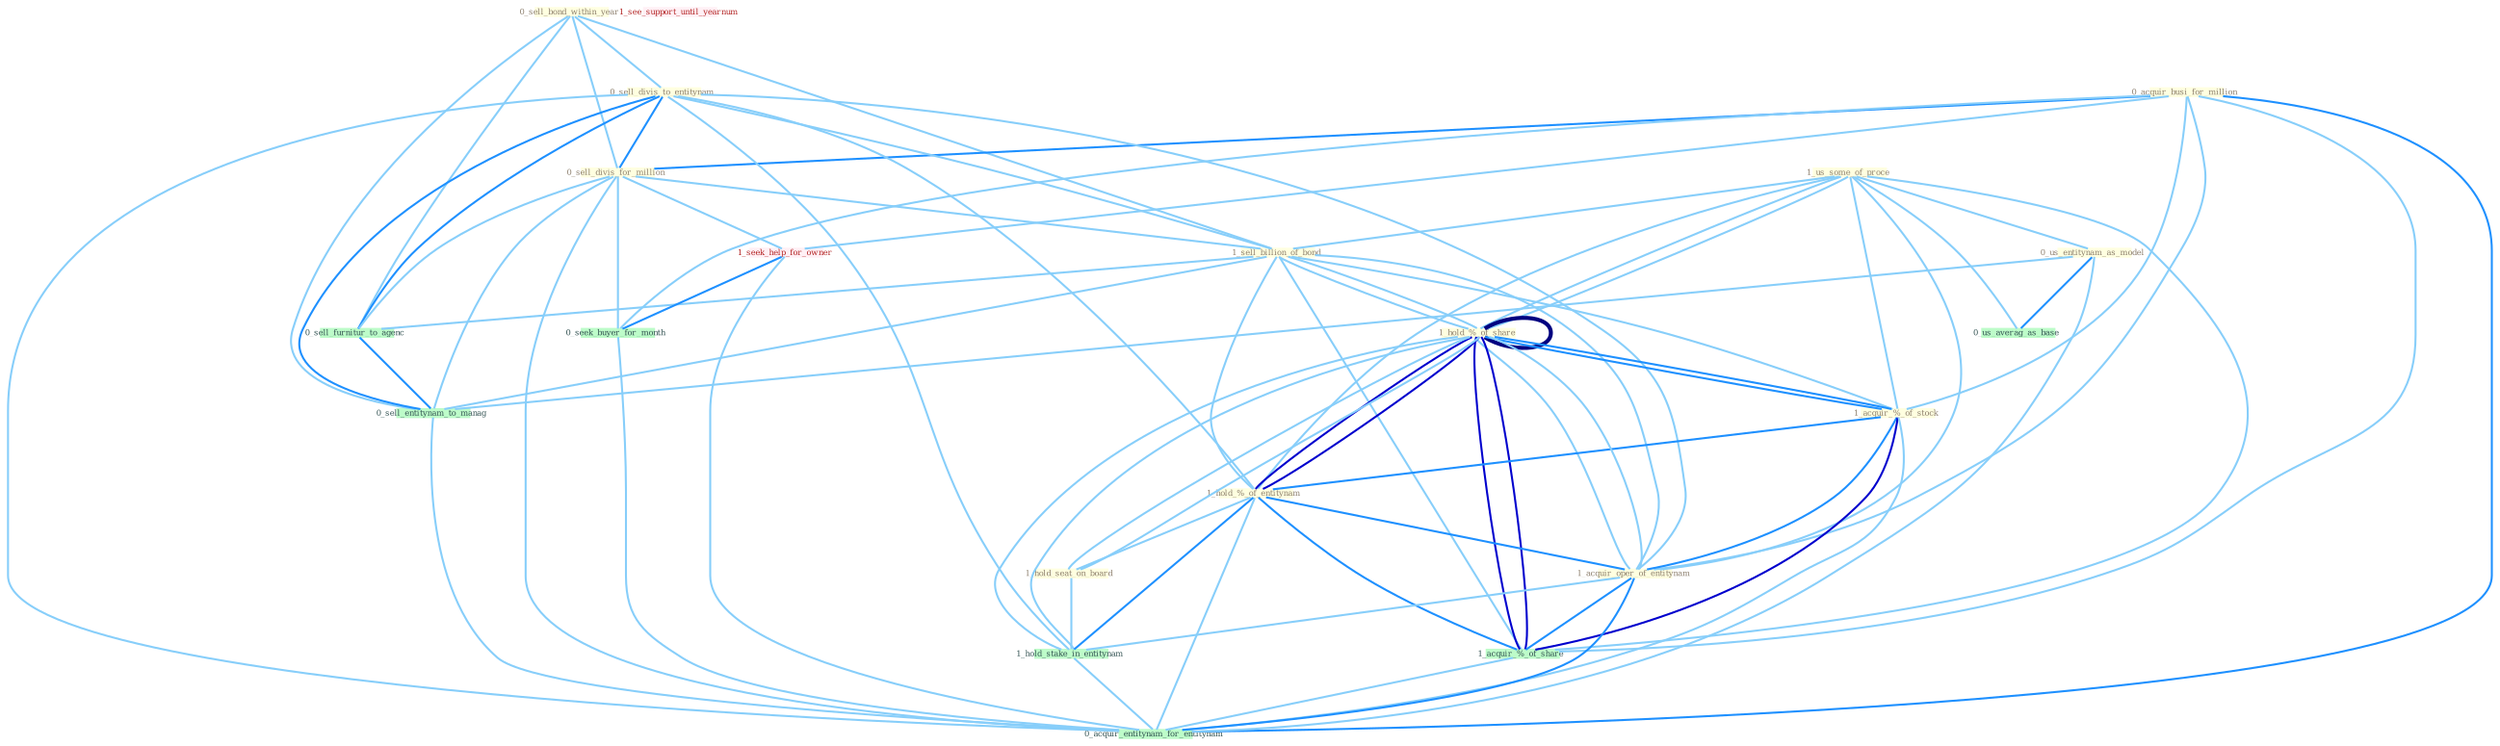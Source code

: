 Graph G{ 
    node
    [shape=polygon,style=filled,width=.5,height=.06,color="#BDFCC9",fixedsize=true,fontsize=4,
    fontcolor="#2f4f4f"];
    {node
    [color="#ffffe0", fontcolor="#8b7d6b"] "0_sell_bond_within_year " "0_acquir_busi_for_million " "0_sell_divis_to_entitynam " "1_us_some_of_proce " "0_sell_divis_for_million " "1_sell_billion_of_bond " "0_us_entitynam_as_model " "1_hold_%_of_share " "1_acquir_%_of_stock " "1_hold_%_of_entitynam " "1_acquir_oper_of_entitynam " "1_hold_seat_on_board "}
{node [color="#fff0f5", fontcolor="#b22222"] "1_seek_help_for_owner " "1_see_support_until_yearnum "}
edge [color="#B0E2FF"];

	"0_sell_bond_within_year " -- "0_sell_divis_to_entitynam " [w="1", color="#87cefa" ];
	"0_sell_bond_within_year " -- "0_sell_divis_for_million " [w="1", color="#87cefa" ];
	"0_sell_bond_within_year " -- "1_sell_billion_of_bond " [w="1", color="#87cefa" ];
	"0_sell_bond_within_year " -- "0_sell_furnitur_to_agenc " [w="1", color="#87cefa" ];
	"0_sell_bond_within_year " -- "0_sell_entitynam_to_manag " [w="1", color="#87cefa" ];
	"0_acquir_busi_for_million " -- "0_sell_divis_for_million " [w="2", color="#1e90ff" , len=0.8];
	"0_acquir_busi_for_million " -- "1_acquir_%_of_stock " [w="1", color="#87cefa" ];
	"0_acquir_busi_for_million " -- "1_acquir_oper_of_entitynam " [w="1", color="#87cefa" ];
	"0_acquir_busi_for_million " -- "1_seek_help_for_owner " [w="1", color="#87cefa" ];
	"0_acquir_busi_for_million " -- "0_seek_buyer_for_month " [w="1", color="#87cefa" ];
	"0_acquir_busi_for_million " -- "1_acquir_%_of_share " [w="1", color="#87cefa" ];
	"0_acquir_busi_for_million " -- "0_acquir_entitynam_for_entitynam " [w="2", color="#1e90ff" , len=0.8];
	"0_sell_divis_to_entitynam " -- "0_sell_divis_for_million " [w="2", color="#1e90ff" , len=0.8];
	"0_sell_divis_to_entitynam " -- "1_sell_billion_of_bond " [w="1", color="#87cefa" ];
	"0_sell_divis_to_entitynam " -- "1_hold_%_of_entitynam " [w="1", color="#87cefa" ];
	"0_sell_divis_to_entitynam " -- "1_acquir_oper_of_entitynam " [w="1", color="#87cefa" ];
	"0_sell_divis_to_entitynam " -- "1_hold_stake_in_entitynam " [w="1", color="#87cefa" ];
	"0_sell_divis_to_entitynam " -- "0_sell_furnitur_to_agenc " [w="2", color="#1e90ff" , len=0.8];
	"0_sell_divis_to_entitynam " -- "0_sell_entitynam_to_manag " [w="2", color="#1e90ff" , len=0.8];
	"0_sell_divis_to_entitynam " -- "0_acquir_entitynam_for_entitynam " [w="1", color="#87cefa" ];
	"1_us_some_of_proce " -- "1_sell_billion_of_bond " [w="1", color="#87cefa" ];
	"1_us_some_of_proce " -- "0_us_entitynam_as_model " [w="1", color="#87cefa" ];
	"1_us_some_of_proce " -- "1_hold_%_of_share " [w="1", color="#87cefa" ];
	"1_us_some_of_proce " -- "1_acquir_%_of_stock " [w="1", color="#87cefa" ];
	"1_us_some_of_proce " -- "1_hold_%_of_entitynam " [w="1", color="#87cefa" ];
	"1_us_some_of_proce " -- "1_acquir_oper_of_entitynam " [w="1", color="#87cefa" ];
	"1_us_some_of_proce " -- "1_hold_%_of_share " [w="1", color="#87cefa" ];
	"1_us_some_of_proce " -- "1_acquir_%_of_share " [w="1", color="#87cefa" ];
	"1_us_some_of_proce " -- "0_us_averag_as_base " [w="1", color="#87cefa" ];
	"0_sell_divis_for_million " -- "1_sell_billion_of_bond " [w="1", color="#87cefa" ];
	"0_sell_divis_for_million " -- "1_seek_help_for_owner " [w="1", color="#87cefa" ];
	"0_sell_divis_for_million " -- "0_seek_buyer_for_month " [w="1", color="#87cefa" ];
	"0_sell_divis_for_million " -- "0_sell_furnitur_to_agenc " [w="1", color="#87cefa" ];
	"0_sell_divis_for_million " -- "0_sell_entitynam_to_manag " [w="1", color="#87cefa" ];
	"0_sell_divis_for_million " -- "0_acquir_entitynam_for_entitynam " [w="1", color="#87cefa" ];
	"1_sell_billion_of_bond " -- "1_hold_%_of_share " [w="1", color="#87cefa" ];
	"1_sell_billion_of_bond " -- "1_acquir_%_of_stock " [w="1", color="#87cefa" ];
	"1_sell_billion_of_bond " -- "1_hold_%_of_entitynam " [w="1", color="#87cefa" ];
	"1_sell_billion_of_bond " -- "1_acquir_oper_of_entitynam " [w="1", color="#87cefa" ];
	"1_sell_billion_of_bond " -- "1_hold_%_of_share " [w="1", color="#87cefa" ];
	"1_sell_billion_of_bond " -- "1_acquir_%_of_share " [w="1", color="#87cefa" ];
	"1_sell_billion_of_bond " -- "0_sell_furnitur_to_agenc " [w="1", color="#87cefa" ];
	"1_sell_billion_of_bond " -- "0_sell_entitynam_to_manag " [w="1", color="#87cefa" ];
	"0_us_entitynam_as_model " -- "0_us_averag_as_base " [w="2", color="#1e90ff" , len=0.8];
	"0_us_entitynam_as_model " -- "0_sell_entitynam_to_manag " [w="1", color="#87cefa" ];
	"0_us_entitynam_as_model " -- "0_acquir_entitynam_for_entitynam " [w="1", color="#87cefa" ];
	"1_hold_%_of_share " -- "1_acquir_%_of_stock " [w="2", color="#1e90ff" , len=0.8];
	"1_hold_%_of_share " -- "1_hold_%_of_entitynam " [w="3", color="#0000cd" , len=0.6];
	"1_hold_%_of_share " -- "1_acquir_oper_of_entitynam " [w="1", color="#87cefa" ];
	"1_hold_%_of_share " -- "1_hold_seat_on_board " [w="1", color="#87cefa" ];
	"1_hold_%_of_share " -- "1_hold_%_of_share " [w="4", style=bold, color="#000080", len=0.4];
	"1_hold_%_of_share " -- "1_hold_stake_in_entitynam " [w="1", color="#87cefa" ];
	"1_hold_%_of_share " -- "1_acquir_%_of_share " [w="3", color="#0000cd" , len=0.6];
	"1_acquir_%_of_stock " -- "1_hold_%_of_entitynam " [w="2", color="#1e90ff" , len=0.8];
	"1_acquir_%_of_stock " -- "1_acquir_oper_of_entitynam " [w="2", color="#1e90ff" , len=0.8];
	"1_acquir_%_of_stock " -- "1_hold_%_of_share " [w="2", color="#1e90ff" , len=0.8];
	"1_acquir_%_of_stock " -- "1_acquir_%_of_share " [w="3", color="#0000cd" , len=0.6];
	"1_acquir_%_of_stock " -- "0_acquir_entitynam_for_entitynam " [w="1", color="#87cefa" ];
	"1_hold_%_of_entitynam " -- "1_acquir_oper_of_entitynam " [w="2", color="#1e90ff" , len=0.8];
	"1_hold_%_of_entitynam " -- "1_hold_seat_on_board " [w="1", color="#87cefa" ];
	"1_hold_%_of_entitynam " -- "1_hold_%_of_share " [w="3", color="#0000cd" , len=0.6];
	"1_hold_%_of_entitynam " -- "1_hold_stake_in_entitynam " [w="2", color="#1e90ff" , len=0.8];
	"1_hold_%_of_entitynam " -- "1_acquir_%_of_share " [w="2", color="#1e90ff" , len=0.8];
	"1_hold_%_of_entitynam " -- "0_acquir_entitynam_for_entitynam " [w="1", color="#87cefa" ];
	"1_acquir_oper_of_entitynam " -- "1_hold_%_of_share " [w="1", color="#87cefa" ];
	"1_acquir_oper_of_entitynam " -- "1_hold_stake_in_entitynam " [w="1", color="#87cefa" ];
	"1_acquir_oper_of_entitynam " -- "1_acquir_%_of_share " [w="2", color="#1e90ff" , len=0.8];
	"1_acquir_oper_of_entitynam " -- "0_acquir_entitynam_for_entitynam " [w="2", color="#1e90ff" , len=0.8];
	"1_hold_seat_on_board " -- "1_hold_%_of_share " [w="1", color="#87cefa" ];
	"1_hold_seat_on_board " -- "1_hold_stake_in_entitynam " [w="1", color="#87cefa" ];
	"1_hold_%_of_share " -- "1_hold_stake_in_entitynam " [w="1", color="#87cefa" ];
	"1_hold_%_of_share " -- "1_acquir_%_of_share " [w="3", color="#0000cd" , len=0.6];
	"1_hold_stake_in_entitynam " -- "0_acquir_entitynam_for_entitynam " [w="1", color="#87cefa" ];
	"1_seek_help_for_owner " -- "0_seek_buyer_for_month " [w="2", color="#1e90ff" , len=0.8];
	"1_seek_help_for_owner " -- "0_acquir_entitynam_for_entitynam " [w="1", color="#87cefa" ];
	"0_seek_buyer_for_month " -- "0_acquir_entitynam_for_entitynam " [w="1", color="#87cefa" ];
	"1_acquir_%_of_share " -- "0_acquir_entitynam_for_entitynam " [w="1", color="#87cefa" ];
	"0_sell_furnitur_to_agenc " -- "0_sell_entitynam_to_manag " [w="2", color="#1e90ff" , len=0.8];
	"0_sell_entitynam_to_manag " -- "0_acquir_entitynam_for_entitynam " [w="1", color="#87cefa" ];
}